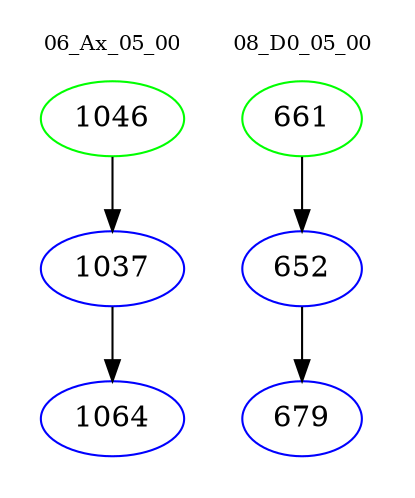 digraph{
subgraph cluster_0 {
color = white
label = "06_Ax_05_00";
fontsize=10;
T0_1046 [label="1046", color="green"]
T0_1046 -> T0_1037 [color="black"]
T0_1037 [label="1037", color="blue"]
T0_1037 -> T0_1064 [color="black"]
T0_1064 [label="1064", color="blue"]
}
subgraph cluster_1 {
color = white
label = "08_D0_05_00";
fontsize=10;
T1_661 [label="661", color="green"]
T1_661 -> T1_652 [color="black"]
T1_652 [label="652", color="blue"]
T1_652 -> T1_679 [color="black"]
T1_679 [label="679", color="blue"]
}
}
